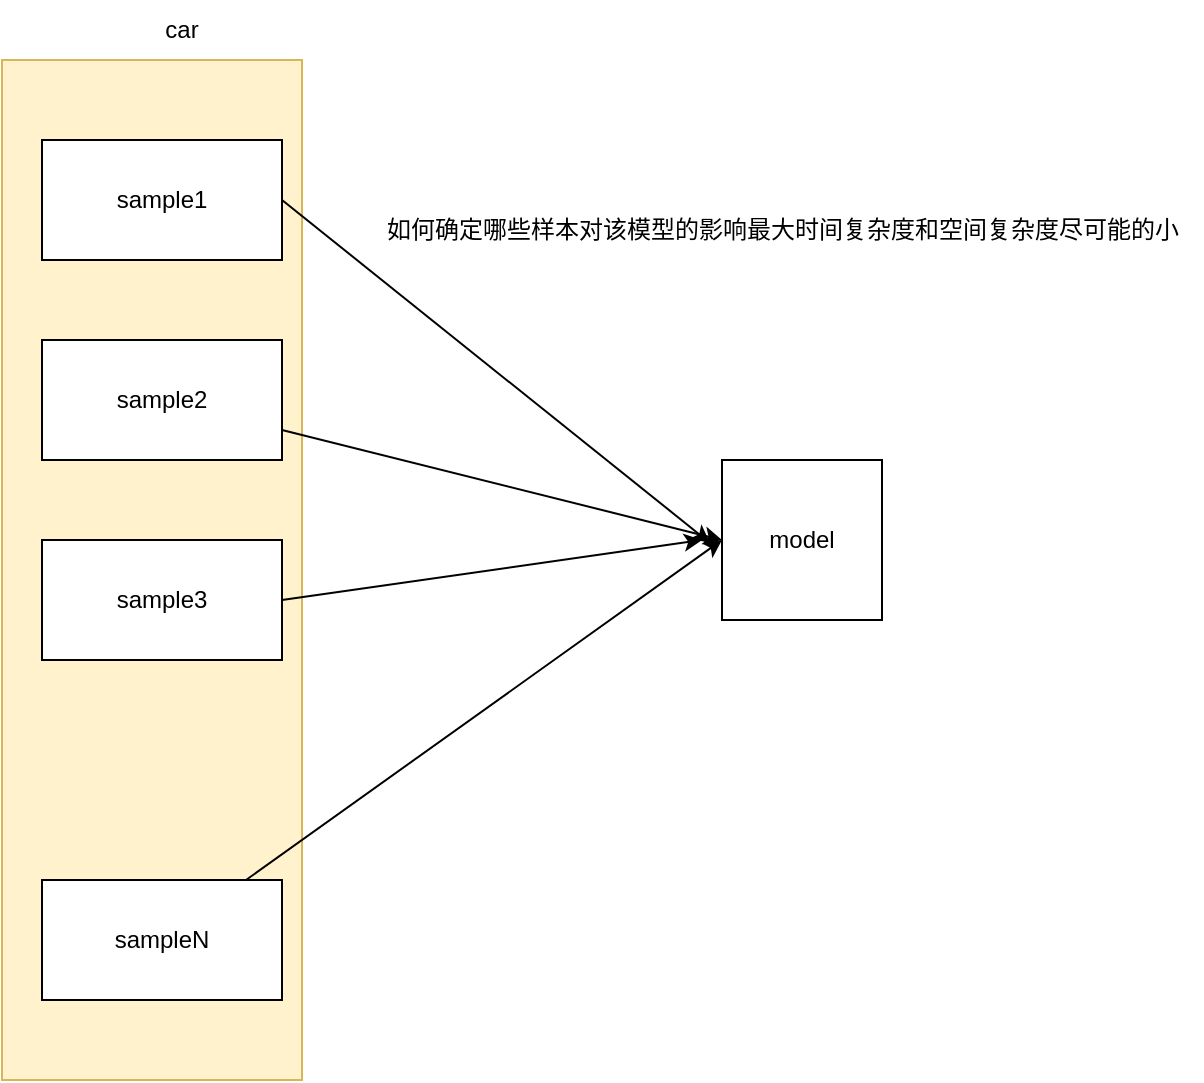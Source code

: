 <mxfile version="21.6.8" type="github">
  <diagram name="第 1 页" id="HpXygXSUYItGNk_l7oLU">
    <mxGraphModel dx="1002" dy="543" grid="1" gridSize="10" guides="1" tooltips="1" connect="1" arrows="1" fold="1" page="1" pageScale="1" pageWidth="827" pageHeight="1169" math="0" shadow="0">
      <root>
        <mxCell id="0" />
        <mxCell id="1" parent="0" />
        <mxCell id="D3bRtqrSjRESpbXLBqw_-11" value="" style="rounded=0;whiteSpace=wrap;html=1;fillColor=#fff2cc;strokeColor=#d6b656;" vertex="1" parent="1">
          <mxGeometry x="40" y="100" width="150" height="510" as="geometry" />
        </mxCell>
        <mxCell id="D3bRtqrSjRESpbXLBqw_-6" style="rounded=0;orthogonalLoop=1;jettySize=auto;html=1;exitX=1;exitY=0.5;exitDx=0;exitDy=0;entryX=-0.075;entryY=0.518;entryDx=0;entryDy=0;entryPerimeter=0;" edge="1" parent="1" source="D3bRtqrSjRESpbXLBqw_-1" target="D3bRtqrSjRESpbXLBqw_-5">
          <mxGeometry relative="1" as="geometry" />
        </mxCell>
        <mxCell id="D3bRtqrSjRESpbXLBqw_-1" value="sample1" style="rounded=0;whiteSpace=wrap;html=1;" vertex="1" parent="1">
          <mxGeometry x="60" y="140" width="120" height="60" as="geometry" />
        </mxCell>
        <mxCell id="D3bRtqrSjRESpbXLBqw_-7" style="rounded=0;orthogonalLoop=1;jettySize=auto;html=1;entryX=0;entryY=0.5;entryDx=0;entryDy=0;" edge="1" parent="1" source="D3bRtqrSjRESpbXLBqw_-2" target="D3bRtqrSjRESpbXLBqw_-5">
          <mxGeometry relative="1" as="geometry" />
        </mxCell>
        <mxCell id="D3bRtqrSjRESpbXLBqw_-2" value="sample2" style="rounded=0;whiteSpace=wrap;html=1;" vertex="1" parent="1">
          <mxGeometry x="60" y="240" width="120" height="60" as="geometry" />
        </mxCell>
        <mxCell id="D3bRtqrSjRESpbXLBqw_-8" style="rounded=0;orthogonalLoop=1;jettySize=auto;html=1;exitX=1;exitY=0.5;exitDx=0;exitDy=0;" edge="1" parent="1" source="D3bRtqrSjRESpbXLBqw_-3">
          <mxGeometry relative="1" as="geometry">
            <mxPoint x="390" y="340" as="targetPoint" />
          </mxGeometry>
        </mxCell>
        <mxCell id="D3bRtqrSjRESpbXLBqw_-3" value="sample3" style="rounded=0;whiteSpace=wrap;html=1;" vertex="1" parent="1">
          <mxGeometry x="60" y="340" width="120" height="60" as="geometry" />
        </mxCell>
        <mxCell id="D3bRtqrSjRESpbXLBqw_-9" style="rounded=0;orthogonalLoop=1;jettySize=auto;html=1;entryX=0;entryY=0.5;entryDx=0;entryDy=0;" edge="1" parent="1" source="D3bRtqrSjRESpbXLBqw_-4" target="D3bRtqrSjRESpbXLBqw_-5">
          <mxGeometry relative="1" as="geometry" />
        </mxCell>
        <mxCell id="D3bRtqrSjRESpbXLBqw_-4" value="sampleN" style="rounded=0;whiteSpace=wrap;html=1;" vertex="1" parent="1">
          <mxGeometry x="60" y="510" width="120" height="60" as="geometry" />
        </mxCell>
        <mxCell id="D3bRtqrSjRESpbXLBqw_-5" value="model" style="whiteSpace=wrap;html=1;aspect=fixed;" vertex="1" parent="1">
          <mxGeometry x="400" y="300" width="80" height="80" as="geometry" />
        </mxCell>
        <mxCell id="D3bRtqrSjRESpbXLBqw_-10" value="如何确定哪些样本对该模型的影响最大时间复杂度和空间复杂度尽可能的小" style="text;html=1;align=center;verticalAlign=middle;resizable=0;points=[];autosize=1;strokeColor=none;fillColor=none;" vertex="1" parent="1">
          <mxGeometry x="220" y="170" width="420" height="30" as="geometry" />
        </mxCell>
        <mxCell id="D3bRtqrSjRESpbXLBqw_-12" value="car" style="text;strokeColor=none;align=center;fillColor=none;html=1;verticalAlign=middle;whiteSpace=wrap;rounded=0;" vertex="1" parent="1">
          <mxGeometry x="100" y="70" width="60" height="30" as="geometry" />
        </mxCell>
      </root>
    </mxGraphModel>
  </diagram>
</mxfile>
